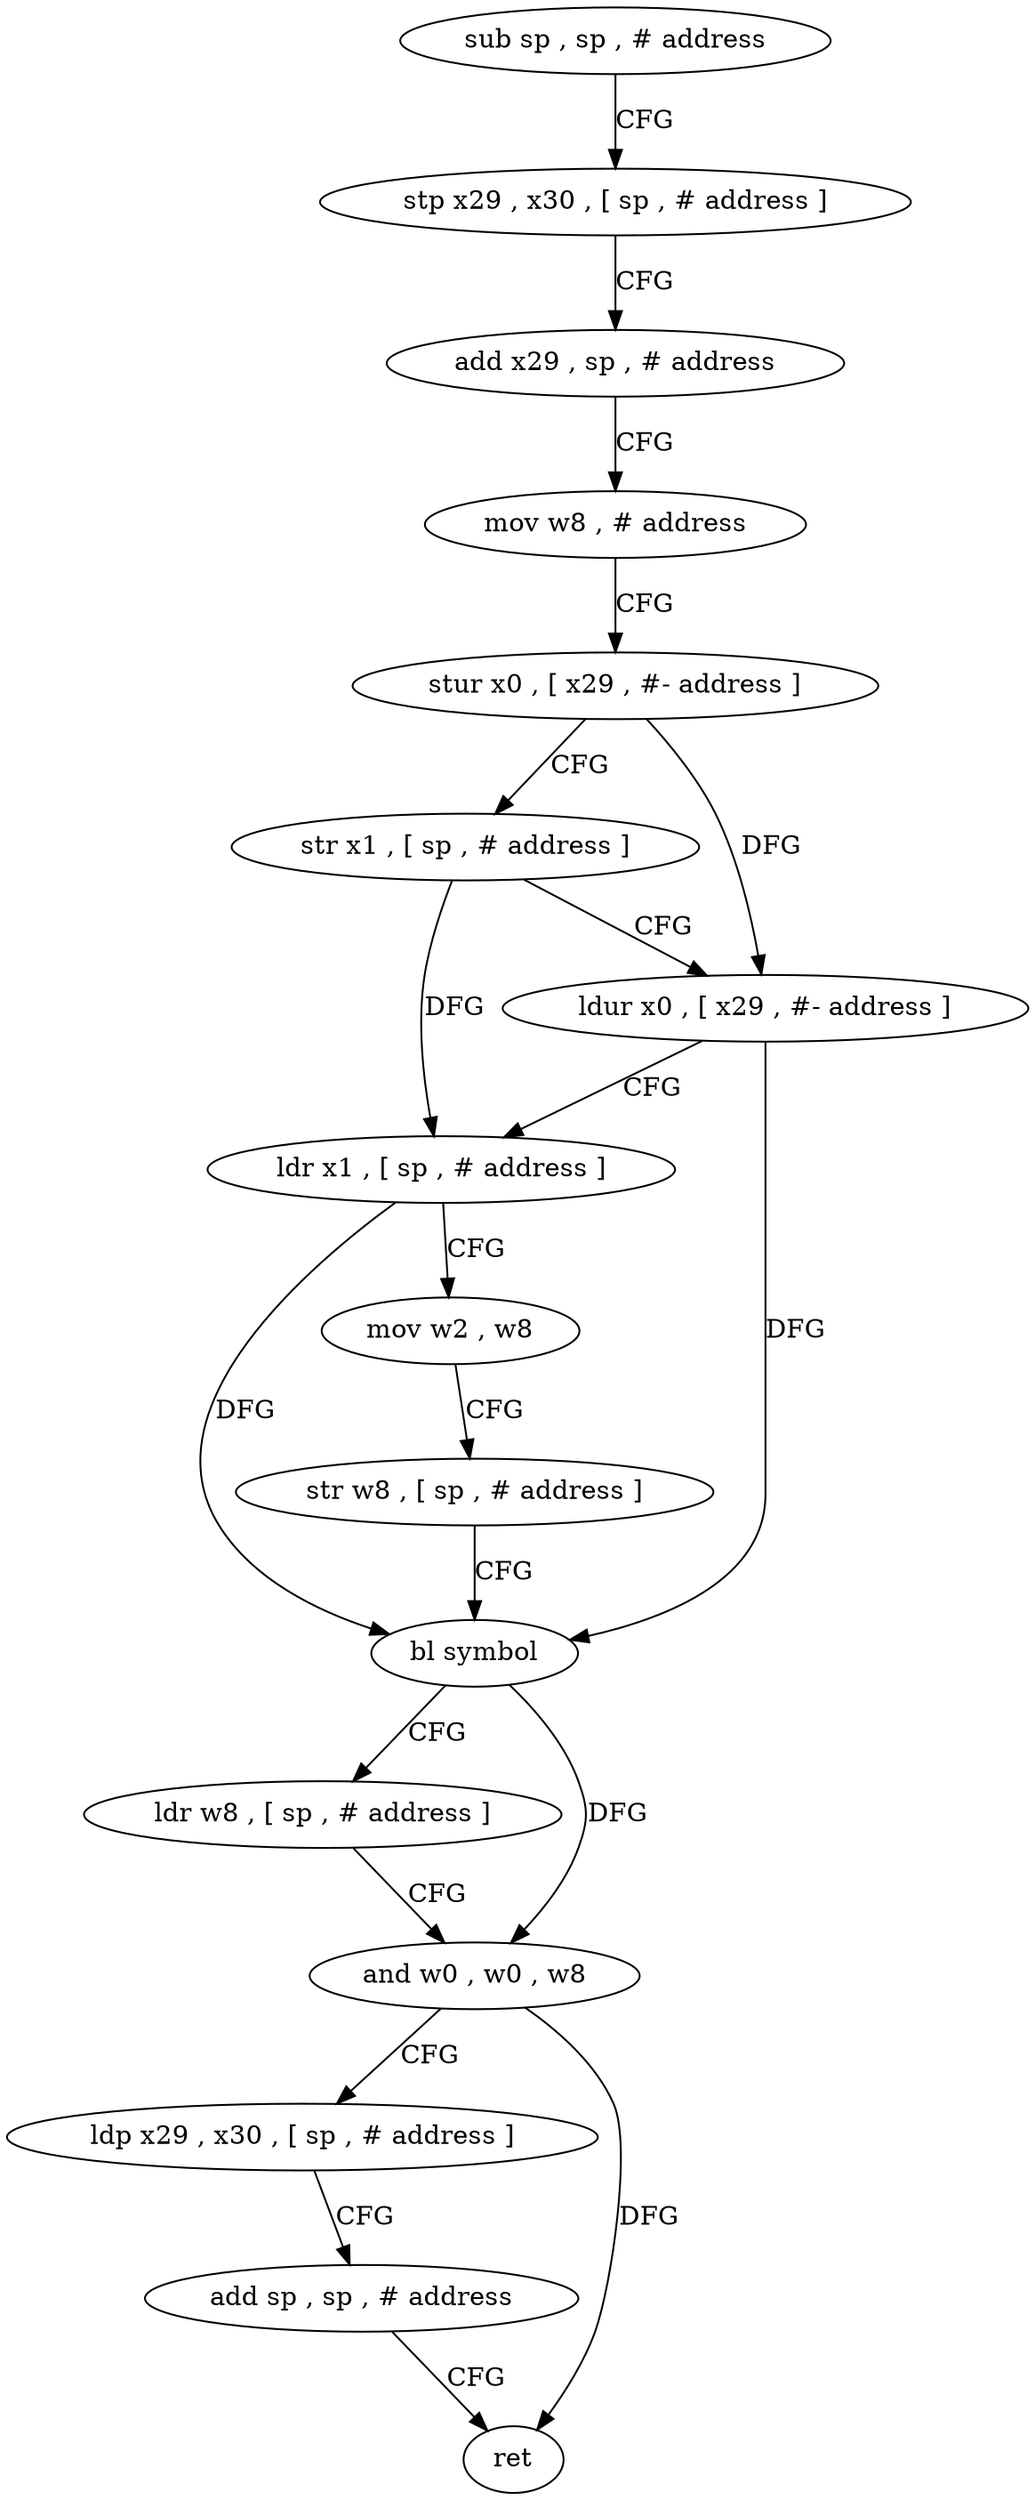 digraph "func" {
"77712" [label = "sub sp , sp , # address" ]
"77716" [label = "stp x29 , x30 , [ sp , # address ]" ]
"77720" [label = "add x29 , sp , # address" ]
"77724" [label = "mov w8 , # address" ]
"77728" [label = "stur x0 , [ x29 , #- address ]" ]
"77732" [label = "str x1 , [ sp , # address ]" ]
"77736" [label = "ldur x0 , [ x29 , #- address ]" ]
"77740" [label = "ldr x1 , [ sp , # address ]" ]
"77744" [label = "mov w2 , w8" ]
"77748" [label = "str w8 , [ sp , # address ]" ]
"77752" [label = "bl symbol" ]
"77756" [label = "ldr w8 , [ sp , # address ]" ]
"77760" [label = "and w0 , w0 , w8" ]
"77764" [label = "ldp x29 , x30 , [ sp , # address ]" ]
"77768" [label = "add sp , sp , # address" ]
"77772" [label = "ret" ]
"77712" -> "77716" [ label = "CFG" ]
"77716" -> "77720" [ label = "CFG" ]
"77720" -> "77724" [ label = "CFG" ]
"77724" -> "77728" [ label = "CFG" ]
"77728" -> "77732" [ label = "CFG" ]
"77728" -> "77736" [ label = "DFG" ]
"77732" -> "77736" [ label = "CFG" ]
"77732" -> "77740" [ label = "DFG" ]
"77736" -> "77740" [ label = "CFG" ]
"77736" -> "77752" [ label = "DFG" ]
"77740" -> "77744" [ label = "CFG" ]
"77740" -> "77752" [ label = "DFG" ]
"77744" -> "77748" [ label = "CFG" ]
"77748" -> "77752" [ label = "CFG" ]
"77752" -> "77756" [ label = "CFG" ]
"77752" -> "77760" [ label = "DFG" ]
"77756" -> "77760" [ label = "CFG" ]
"77760" -> "77764" [ label = "CFG" ]
"77760" -> "77772" [ label = "DFG" ]
"77764" -> "77768" [ label = "CFG" ]
"77768" -> "77772" [ label = "CFG" ]
}
